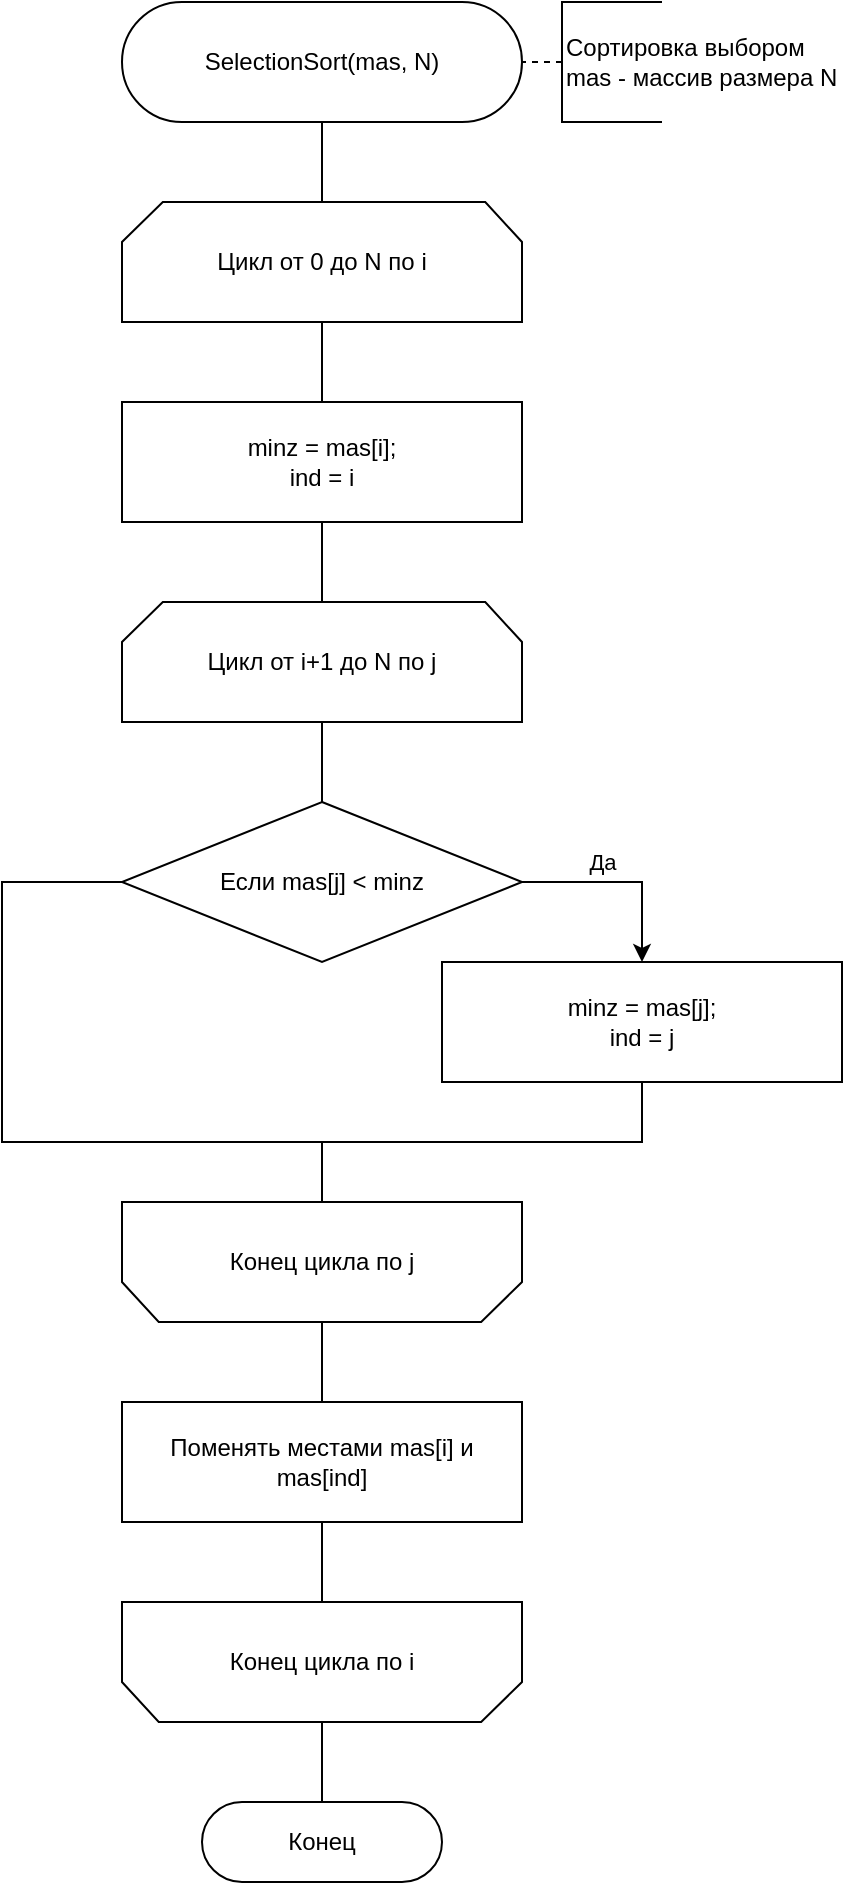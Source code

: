 <mxfile version="15.2.9"><diagram id="zVbFlA1QXibyqpP_TC2g" name="Page-1"><mxGraphModel dx="822" dy="564" grid="1" gridSize="10" guides="1" tooltips="1" connect="1" arrows="1" fold="1" page="1" pageScale="1" pageWidth="827" pageHeight="1169" math="0" shadow="0"><root><mxCell id="0"/><mxCell id="1" parent="0"/><mxCell id="7Gr_ARRAdZB5MDOj9BX2-3" value="" style="edgeStyle=orthogonalEdgeStyle;rounded=0;orthogonalLoop=1;jettySize=auto;html=1;endArrow=none;exitX=0.5;exitY=1;exitDx=0;exitDy=0;" edge="1" parent="1" source="7Gr_ARRAdZB5MDOj9BX2-27" target="7Gr_ARRAdZB5MDOj9BX2-10"><mxGeometry relative="1" as="geometry"><mxPoint x="180" y="160" as="sourcePoint"/></mxGeometry></mxCell><mxCell id="7Gr_ARRAdZB5MDOj9BX2-9" value="" style="edgeStyle=orthogonalEdgeStyle;rounded=0;orthogonalLoop=1;jettySize=auto;html=1;endArrow=none;" edge="1" parent="1" source="7Gr_ARRAdZB5MDOj9BX2-10" target="7Gr_ARRAdZB5MDOj9BX2-24"><mxGeometry relative="1" as="geometry"/></mxCell><mxCell id="7Gr_ARRAdZB5MDOj9BX2-10" value="Цикл от 0 до N по i" style="strokeWidth=1;html=1;shape=stencil(rZVNb4MwDIZ/Ta5VIFoFxynrTlUvPeycUndEhQQF2q7/vikuGh+DMa8SB/wa3gcbW2FClqkqgIXcqByYeGNhuLa28MJa57ryob9NMbHkGF4wjCMMVVlAUqF2Vk6rXQaYKStnj3DR++rhoE0KDl3FivFX/8z9EjKxxngTbU3ZybTy3kxp49/lX2jGFy+IuT5ijApPyKEC11G/y9ugwMJ3MimYR9oSSN2KGu5vpI+/kwIaaUXpXp8VzIRtCHXxBQ97uDiayduSeDG1OlIvm60jVDfCE9IrYwso5E4lx09nT2b/41cW6r7cg0STzu0ZWkPXm++pBjQOmTYthyj+r0OvgU+wWBIs+JMdKGVQ/kaS2RImhtbrg4mo1ZExEvJgHUzM10FnGZ4jY6M7MKhVPNdq4QY=);whiteSpace=wrap;" vertex="1" parent="1"><mxGeometry x="80" y="140" width="200" height="60" as="geometry"/></mxCell><mxCell id="7Gr_ARRAdZB5MDOj9BX2-11" value="" style="edgeStyle=orthogonalEdgeStyle;rounded=0;orthogonalLoop=1;jettySize=auto;html=1;endArrow=none;" edge="1" parent="1" source="7Gr_ARRAdZB5MDOj9BX2-12" target="7Gr_ARRAdZB5MDOj9BX2-15"><mxGeometry relative="1" as="geometry"/></mxCell><mxCell id="7Gr_ARRAdZB5MDOj9BX2-12" value="Цикл от i+1 до N по j" style="strokeWidth=1;html=1;shape=stencil(rZVNb4MwDIZ/Ta5VIFoFxynrTlUvPeycUndEhQQF2q7/vikuGh+DMa8SB/wa3gcbW2FClqkqgIXcqByYeGNhuLa28MJa57ryob9NMbHkGF4wjCMMVVlAUqF2Vk6rXQaYKStnj3DR++rhoE0KDl3FivFX/8z9EjKxxngTbU3ZybTy3kxp49/lX2jGFy+IuT5ijApPyKEC11G/y9ugwMJ3MimYR9oSSN2KGu5vpI+/kwIaaUXpXp8VzIRtCHXxBQ97uDiayduSeDG1OlIvm60jVDfCE9IrYwso5E4lx09nT2b/41cW6r7cg0STzu0ZWkPXm++pBjQOmTYthyj+r0OvgU+wWBIs+JMdKGVQ/kaS2RImhtbrg4mo1ZExEvJgHUzM10FnGZ4jY6M7MKhVPNdq4QY=);whiteSpace=wrap;" vertex="1" parent="1"><mxGeometry x="80" y="340" width="200" height="60" as="geometry"/></mxCell><mxCell id="7Gr_ARRAdZB5MDOj9BX2-13" value="Да" style="edgeStyle=orthogonalEdgeStyle;rounded=0;orthogonalLoop=1;jettySize=auto;html=1;entryX=0.5;entryY=0;entryDx=0;entryDy=0;exitX=1;exitY=0.5;exitDx=0;exitDy=0;" edge="1" parent="1" source="7Gr_ARRAdZB5MDOj9BX2-15" target="7Gr_ARRAdZB5MDOj9BX2-17"><mxGeometry x="-0.2" y="10" relative="1" as="geometry"><mxPoint as="offset"/></mxGeometry></mxCell><mxCell id="7Gr_ARRAdZB5MDOj9BX2-14" style="edgeStyle=orthogonalEdgeStyle;rounded=0;orthogonalLoop=1;jettySize=auto;html=1;entryX=0.5;entryY=1;entryDx=0;entryDy=0;entryPerimeter=0;exitX=0;exitY=0.5;exitDx=0;exitDy=0;endArrow=none;" edge="1" parent="1" source="7Gr_ARRAdZB5MDOj9BX2-15" target="7Gr_ARRAdZB5MDOj9BX2-19"><mxGeometry relative="1" as="geometry"><Array as="points"><mxPoint x="20" y="480"/><mxPoint x="20" y="610"/><mxPoint x="180" y="610"/></Array></mxGeometry></mxCell><mxCell id="7Gr_ARRAdZB5MDOj9BX2-15" value="Если mas[j] &amp;lt; minz" style="rhombus;whiteSpace=wrap;html=1;" vertex="1" parent="1"><mxGeometry x="80" y="440" width="200" height="80" as="geometry"/></mxCell><mxCell id="7Gr_ARRAdZB5MDOj9BX2-16" style="edgeStyle=orthogonalEdgeStyle;rounded=0;orthogonalLoop=1;jettySize=auto;html=1;entryX=0.5;entryY=1;entryDx=0;entryDy=0;entryPerimeter=0;endArrow=none;" edge="1" parent="1" source="7Gr_ARRAdZB5MDOj9BX2-17" target="7Gr_ARRAdZB5MDOj9BX2-19"><mxGeometry relative="1" as="geometry"/></mxCell><mxCell id="7Gr_ARRAdZB5MDOj9BX2-17" value="&lt;div&gt;minz = mas[j];&lt;/div&gt;&lt;div&gt;ind = j&lt;br&gt;&lt;/div&gt;" style="rounded=0;whiteSpace=wrap;html=1;" vertex="1" parent="1"><mxGeometry x="240" y="520" width="200" height="60" as="geometry"/></mxCell><mxCell id="7Gr_ARRAdZB5MDOj9BX2-18" value="" style="edgeStyle=orthogonalEdgeStyle;rounded=0;orthogonalLoop=1;jettySize=auto;html=1;endArrow=none;" edge="1" parent="1" source="7Gr_ARRAdZB5MDOj9BX2-19" target="7Gr_ARRAdZB5MDOj9BX2-26"><mxGeometry relative="1" as="geometry"/></mxCell><mxCell id="7Gr_ARRAdZB5MDOj9BX2-19" value="Конец цикла по j" style="strokeWidth=1;html=1;shape=stencil(rZVNb4MwDIZ/Ta5VIFoFxynrTlUvPeycUndEhQQF2q7/vikuGh+DMa8SB/wa3gcbW2FClqkqgIXcqByYeGNhuLa28MJa57ryob9NMbHkGF4wjCMMVVlAUqF2Vk6rXQaYKStnj3DR++rhoE0KDl3FivFX/8z9EjKxxngTbU3ZybTy3kxp49/lX2jGFy+IuT5ijApPyKEC11G/y9ugwMJ3MimYR9oSSN2KGu5vpI+/kwIaaUXpXp8VzIRtCHXxBQ97uDiayduSeDG1OlIvm60jVDfCE9IrYwso5E4lx09nT2b/41cW6r7cg0STzu0ZWkPXm++pBjQOmTYthyj+r0OvgU+wWBIs+JMdKGVQ/kaS2RImhtbrg4mo1ZExEvJgHUzM10FnGZ4jY6M7MKhVPNdq4QY=);whiteSpace=wrap;direction=west;" vertex="1" parent="1"><mxGeometry x="80" y="640" width="200" height="60" as="geometry"/></mxCell><mxCell id="7Gr_ARRAdZB5MDOj9BX2-20" value="" style="edgeStyle=orthogonalEdgeStyle;rounded=0;orthogonalLoop=1;jettySize=auto;html=1;endArrow=none;" edge="1" parent="1" source="7Gr_ARRAdZB5MDOj9BX2-21" target="7Gr_ARRAdZB5MDOj9BX2-22"><mxGeometry relative="1" as="geometry"/></mxCell><mxCell id="7Gr_ARRAdZB5MDOj9BX2-21" value="Конец цикла по i" style="strokeWidth=1;html=1;shape=stencil(rZVNb4MwDIZ/Ta5VIFoFxynrTlUvPeycUndEhQQF2q7/vikuGh+DMa8SB/wa3gcbW2FClqkqgIXcqByYeGNhuLa28MJa57ryob9NMbHkGF4wjCMMVVlAUqF2Vk6rXQaYKStnj3DR++rhoE0KDl3FivFX/8z9EjKxxngTbU3ZybTy3kxp49/lX2jGFy+IuT5ijApPyKEC11G/y9ugwMJ3MimYR9oSSN2KGu5vpI+/kwIaaUXpXp8VzIRtCHXxBQ97uDiayduSeDG1OlIvm60jVDfCE9IrYwso5E4lx09nT2b/41cW6r7cg0STzu0ZWkPXm++pBjQOmTYthyj+r0OvgU+wWBIs+JMdKGVQ/kaS2RImhtbrg4mo1ZExEvJgHUzM10FnGZ4jY6M7MKhVPNdq4QY=);whiteSpace=wrap;direction=west;" vertex="1" parent="1"><mxGeometry x="80" y="840" width="200" height="60" as="geometry"/></mxCell><mxCell id="7Gr_ARRAdZB5MDOj9BX2-22" value="Конец" style="rounded=1;whiteSpace=wrap;html=1;arcSize=50;" vertex="1" parent="1"><mxGeometry x="120" y="940" width="120" height="40" as="geometry"/></mxCell><mxCell id="7Gr_ARRAdZB5MDOj9BX2-23" value="" style="edgeStyle=orthogonalEdgeStyle;rounded=0;orthogonalLoop=1;jettySize=auto;html=1;endArrow=none;" edge="1" parent="1" source="7Gr_ARRAdZB5MDOj9BX2-24" target="7Gr_ARRAdZB5MDOj9BX2-12"><mxGeometry relative="1" as="geometry"/></mxCell><mxCell id="7Gr_ARRAdZB5MDOj9BX2-24" value="&lt;div&gt;minz = mas[i];&lt;/div&gt;&lt;div&gt;ind = i&lt;br&gt;&lt;/div&gt;" style="rounded=0;whiteSpace=wrap;html=1;" vertex="1" parent="1"><mxGeometry x="80" y="240" width="200" height="60" as="geometry"/></mxCell><mxCell id="7Gr_ARRAdZB5MDOj9BX2-25" value="" style="edgeStyle=orthogonalEdgeStyle;rounded=0;orthogonalLoop=1;jettySize=auto;html=1;endArrow=none;" edge="1" parent="1" source="7Gr_ARRAdZB5MDOj9BX2-26" target="7Gr_ARRAdZB5MDOj9BX2-21"><mxGeometry relative="1" as="geometry"/></mxCell><mxCell id="7Gr_ARRAdZB5MDOj9BX2-26" value="Поменять местами mas[i] и mas[ind]" style="rounded=0;whiteSpace=wrap;html=1;" vertex="1" parent="1"><mxGeometry x="80" y="740" width="200" height="60" as="geometry"/></mxCell><mxCell id="7Gr_ARRAdZB5MDOj9BX2-27" value="SelectionSort(mas, N)" style="rounded=1;whiteSpace=wrap;html=1;arcSize=50;" vertex="1" parent="1"><mxGeometry x="80" y="40" width="200" height="60" as="geometry"/></mxCell><mxCell id="7Gr_ARRAdZB5MDOj9BX2-28" value="&lt;div&gt;Сортировка выбором&lt;/div&gt;mas - массив размера N" style="strokeWidth=1;html=1;shape=mxgraph.flowchart.annotation_1;align=left;pointerEvents=1;" vertex="1" parent="1"><mxGeometry x="300" y="40" width="50" height="60" as="geometry"/></mxCell><mxCell id="7Gr_ARRAdZB5MDOj9BX2-29" value="" style="endArrow=none;dashed=1;html=1;exitX=0;exitY=0.5;exitDx=0;exitDy=0;exitPerimeter=0;entryX=1;entryY=0.5;entryDx=0;entryDy=0;" edge="1" parent="1" source="7Gr_ARRAdZB5MDOj9BX2-28" target="7Gr_ARRAdZB5MDOj9BX2-27"><mxGeometry width="50" height="50" relative="1" as="geometry"><mxPoint x="410" y="220" as="sourcePoint"/><mxPoint x="260" y="70" as="targetPoint"/></mxGeometry></mxCell></root></mxGraphModel></diagram></mxfile>